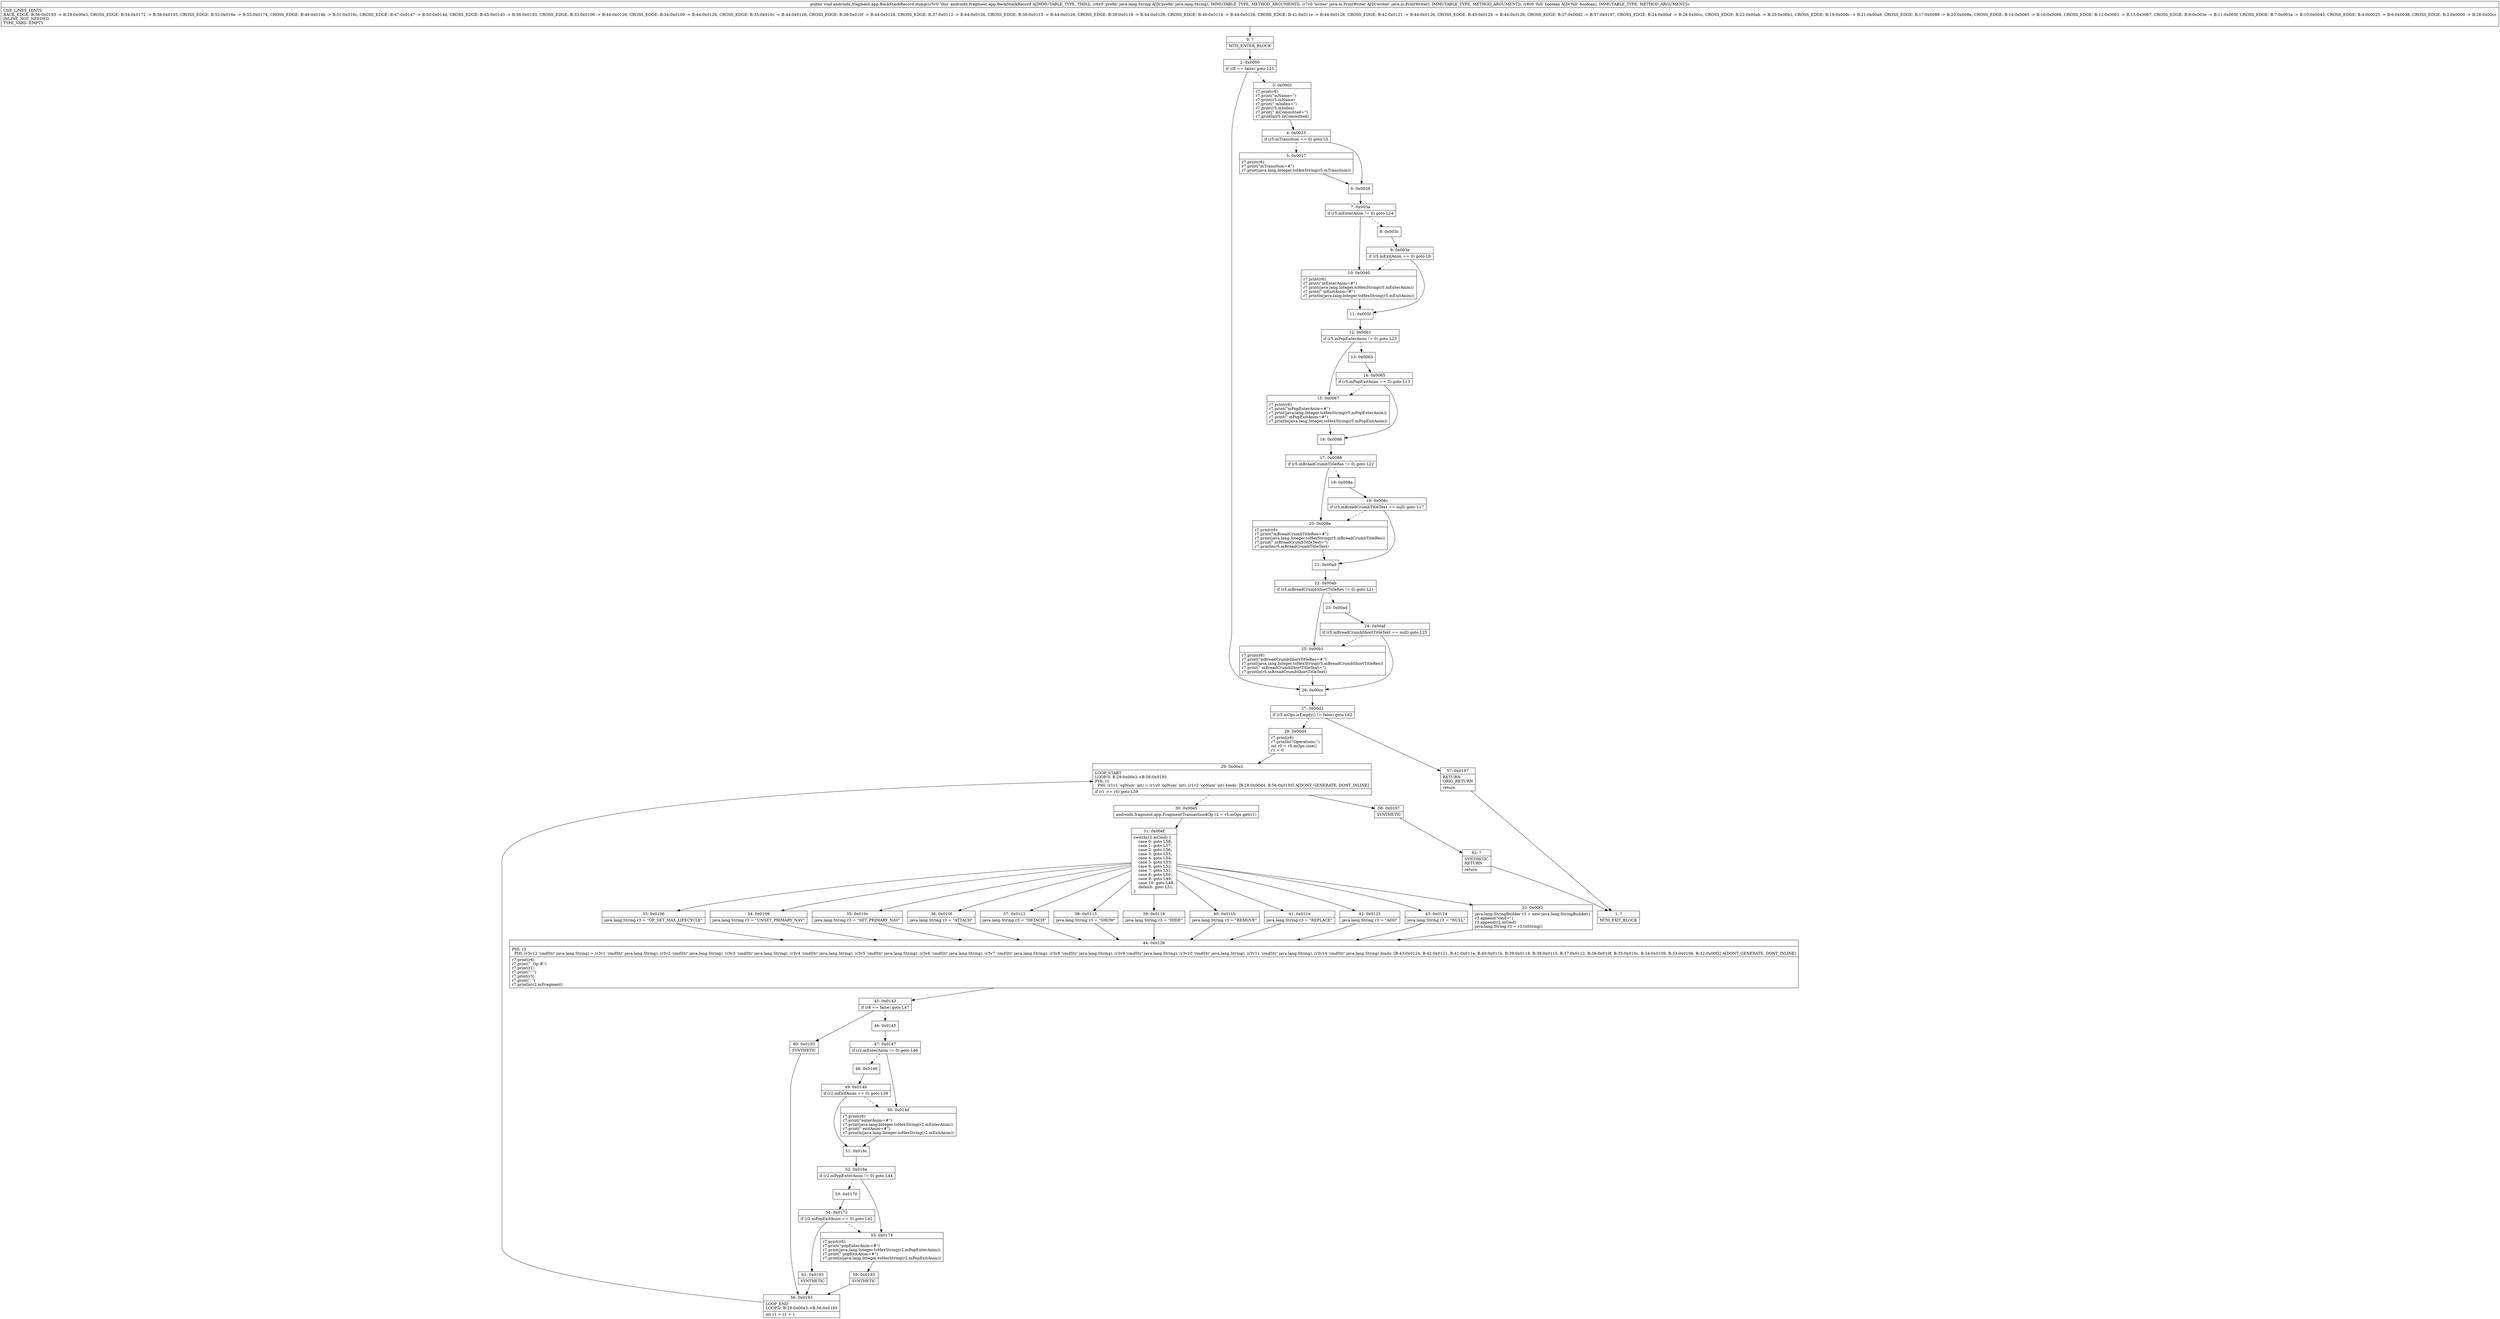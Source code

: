 digraph "CFG forandroidx.fragment.app.BackStackRecord.dump(Ljava\/lang\/String;Ljava\/io\/PrintWriter;Z)V" {
Node_0 [shape=record,label="{0\:\ ?|MTH_ENTER_BLOCK\l}"];
Node_2 [shape=record,label="{2\:\ 0x0000|if (r8 == false) goto L25\l}"];
Node_3 [shape=record,label="{3\:\ 0x0002|r7.print(r6)\lr7.print(\"mName=\")\lr7.print(r5.mName)\lr7.print(\" mIndex=\")\lr7.print(r5.mIndex)\lr7.print(\" mCommitted=\")\lr7.println(r5.mCommitted)\l}"];
Node_4 [shape=record,label="{4\:\ 0x0025|if (r5.mTransition == 0) goto L5\l}"];
Node_5 [shape=record,label="{5\:\ 0x0027|r7.print(r6)\lr7.print(\"mTransition=#\")\lr7.print(java.lang.Integer.toHexString(r5.mTransition))\l}"];
Node_6 [shape=record,label="{6\:\ 0x0038}"];
Node_7 [shape=record,label="{7\:\ 0x003a|if (r5.mEnterAnim != 0) goto L24\l}"];
Node_8 [shape=record,label="{8\:\ 0x003c}"];
Node_9 [shape=record,label="{9\:\ 0x003e|if (r5.mExitAnim == 0) goto L9\l}"];
Node_11 [shape=record,label="{11\:\ 0x005f}"];
Node_12 [shape=record,label="{12\:\ 0x0061|if (r5.mPopEnterAnim != 0) goto L23\l}"];
Node_13 [shape=record,label="{13\:\ 0x0063}"];
Node_14 [shape=record,label="{14\:\ 0x0065|if (r5.mPopExitAnim == 0) goto L13\l}"];
Node_16 [shape=record,label="{16\:\ 0x0086}"];
Node_17 [shape=record,label="{17\:\ 0x0088|if (r5.mBreadCrumbTitleRes != 0) goto L22\l}"];
Node_18 [shape=record,label="{18\:\ 0x008a}"];
Node_19 [shape=record,label="{19\:\ 0x008c|if (r5.mBreadCrumbTitleText == null) goto L17\l}"];
Node_21 [shape=record,label="{21\:\ 0x00a9}"];
Node_22 [shape=record,label="{22\:\ 0x00ab|if (r5.mBreadCrumbShortTitleRes != 0) goto L21\l}"];
Node_23 [shape=record,label="{23\:\ 0x00ad}"];
Node_24 [shape=record,label="{24\:\ 0x00af|if (r5.mBreadCrumbShortTitleText == null) goto L25\l}"];
Node_25 [shape=record,label="{25\:\ 0x00b1|r7.print(r6)\lr7.print(\"mBreadCrumbShortTitleRes=#\")\lr7.print(java.lang.Integer.toHexString(r5.mBreadCrumbShortTitleRes))\lr7.print(\" mBreadCrumbShortTitleText=\")\lr7.println(r5.mBreadCrumbShortTitleText)\l}"];
Node_20 [shape=record,label="{20\:\ 0x008e|r7.print(r6)\lr7.print(\"mBreadCrumbTitleRes=#\")\lr7.print(java.lang.Integer.toHexString(r5.mBreadCrumbTitleRes))\lr7.print(\" mBreadCrumbTitleText=\")\lr7.println(r5.mBreadCrumbTitleText)\l}"];
Node_15 [shape=record,label="{15\:\ 0x0067|r7.print(r6)\lr7.print(\"mPopEnterAnim=#\")\lr7.print(java.lang.Integer.toHexString(r5.mPopEnterAnim))\lr7.print(\" mPopExitAnim=#\")\lr7.println(java.lang.Integer.toHexString(r5.mPopExitAnim))\l}"];
Node_10 [shape=record,label="{10\:\ 0x0040|r7.print(r6)\lr7.print(\"mEnterAnim=#\")\lr7.print(java.lang.Integer.toHexString(r5.mEnterAnim))\lr7.print(\" mExitAnim=#\")\lr7.println(java.lang.Integer.toHexString(r5.mExitAnim))\l}"];
Node_26 [shape=record,label="{26\:\ 0x00cc}"];
Node_27 [shape=record,label="{27\:\ 0x00d2|if (r5.mOps.isEmpty() != false) goto L62\l}"];
Node_28 [shape=record,label="{28\:\ 0x00d4|r7.print(r6)\lr7.println(\"Operations:\")\lint r0 = r5.mOps.size()\lr1 = 0\l}"];
Node_29 [shape=record,label="{29\:\ 0x00e3|LOOP_START\lLOOP:0: B:29:0x00e3\-\>B:56:0x0193\lPHI: r1 \l  PHI: (r1v1 'opNum' int) = (r1v0 'opNum' int), (r1v2 'opNum' int) binds: [B:28:0x00d4, B:56:0x0193] A[DONT_GENERATE, DONT_INLINE]\l|if (r1 \>= r0) goto L59\l}"];
Node_30 [shape=record,label="{30\:\ 0x00e5|androidx.fragment.app.FragmentTransaction$Op r2 = r5.mOps.get(r1)\l}"];
Node_31 [shape=record,label="{31\:\ 0x00ef|switch(r2.mCmd) \{\l    case 0: goto L58;\l    case 1: goto L57;\l    case 2: goto L56;\l    case 3: goto L55;\l    case 4: goto L54;\l    case 5: goto L53;\l    case 6: goto L52;\l    case 7: goto L51;\l    case 8: goto L50;\l    case 9: goto L49;\l    case 10: goto L48;\l    default: goto L31;\l\}\l}"];
Node_32 [shape=record,label="{32\:\ 0x00f2|java.lang.StringBuilder r3 = new java.lang.StringBuilder()\lr3.append(\"cmd=\")\lr3.append(r2.mCmd)\ljava.lang.String r3 = r3.toString()\l}"];
Node_44 [shape=record,label="{44\:\ 0x0126|PHI: r3 \l  PHI: (r3v12 'cmdStr' java.lang.String) = (r3v1 'cmdStr' java.lang.String), (r3v2 'cmdStr' java.lang.String), (r3v3 'cmdStr' java.lang.String), (r3v4 'cmdStr' java.lang.String), (r3v5 'cmdStr' java.lang.String), (r3v6 'cmdStr' java.lang.String), (r3v7 'cmdStr' java.lang.String), (r3v8 'cmdStr' java.lang.String), (r3v9 'cmdStr' java.lang.String), (r3v10 'cmdStr' java.lang.String), (r3v11 'cmdStr' java.lang.String), (r3v14 'cmdStr' java.lang.String) binds: [B:43:0x0124, B:42:0x0121, B:41:0x011e, B:40:0x011b, B:39:0x0118, B:38:0x0115, B:37:0x0112, B:36:0x010f, B:35:0x010c, B:34:0x0109, B:33:0x0106, B:32:0x00f2] A[DONT_GENERATE, DONT_INLINE]\l|r7.print(r6)\lr7.print(\"  Op #\")\lr7.print(r1)\lr7.print(\": \")\lr7.print(r3)\lr7.print(\" \")\lr7.println(r2.mFragment)\l}"];
Node_45 [shape=record,label="{45\:\ 0x0143|if (r8 == false) goto L47\l}"];
Node_46 [shape=record,label="{46\:\ 0x0145}"];
Node_47 [shape=record,label="{47\:\ 0x0147|if (r2.mEnterAnim != 0) goto L46\l}"];
Node_48 [shape=record,label="{48\:\ 0x0149}"];
Node_49 [shape=record,label="{49\:\ 0x014b|if (r2.mExitAnim == 0) goto L38\l}"];
Node_51 [shape=record,label="{51\:\ 0x016c}"];
Node_52 [shape=record,label="{52\:\ 0x016e|if (r2.mPopEnterAnim != 0) goto L44\l}"];
Node_53 [shape=record,label="{53\:\ 0x0170}"];
Node_54 [shape=record,label="{54\:\ 0x0172|if (r2.mPopExitAnim == 0) goto L42\l}"];
Node_61 [shape=record,label="{61\:\ 0x0193|SYNTHETIC\l}"];
Node_56 [shape=record,label="{56\:\ 0x0193|LOOP_END\lLOOP:0: B:29:0x00e3\-\>B:56:0x0193\l|int r1 = r1 + 1\l}"];
Node_55 [shape=record,label="{55\:\ 0x0174|r7.print(r6)\lr7.print(\"popEnterAnim=#\")\lr7.print(java.lang.Integer.toHexString(r2.mPopEnterAnim))\lr7.print(\" popExitAnim=#\")\lr7.println(java.lang.Integer.toHexString(r2.mPopExitAnim))\l}"];
Node_59 [shape=record,label="{59\:\ 0x0193|SYNTHETIC\l}"];
Node_50 [shape=record,label="{50\:\ 0x014d|r7.print(r6)\lr7.print(\"enterAnim=#\")\lr7.print(java.lang.Integer.toHexString(r2.mEnterAnim))\lr7.print(\" exitAnim=#\")\lr7.println(java.lang.Integer.toHexString(r2.mExitAnim))\l}"];
Node_60 [shape=record,label="{60\:\ 0x0193|SYNTHETIC\l}"];
Node_33 [shape=record,label="{33\:\ 0x0106|java.lang.String r3 = \"OP_SET_MAX_LIFECYCLE\"\l}"];
Node_34 [shape=record,label="{34\:\ 0x0109|java.lang.String r3 = \"UNSET_PRIMARY_NAV\"\l}"];
Node_35 [shape=record,label="{35\:\ 0x010c|java.lang.String r3 = \"SET_PRIMARY_NAV\"\l}"];
Node_36 [shape=record,label="{36\:\ 0x010f|java.lang.String r3 = \"ATTACH\"\l}"];
Node_37 [shape=record,label="{37\:\ 0x0112|java.lang.String r3 = \"DETACH\"\l}"];
Node_38 [shape=record,label="{38\:\ 0x0115|java.lang.String r3 = \"SHOW\"\l}"];
Node_39 [shape=record,label="{39\:\ 0x0118|java.lang.String r3 = \"HIDE\"\l}"];
Node_40 [shape=record,label="{40\:\ 0x011b|java.lang.String r3 = \"REMOVE\"\l}"];
Node_41 [shape=record,label="{41\:\ 0x011e|java.lang.String r3 = \"REPLACE\"\l}"];
Node_42 [shape=record,label="{42\:\ 0x0121|java.lang.String r3 = \"ADD\"\l}"];
Node_43 [shape=record,label="{43\:\ 0x0124|java.lang.String r3 = \"NULL\"\l}"];
Node_58 [shape=record,label="{58\:\ 0x0197|SYNTHETIC\l}"];
Node_62 [shape=record,label="{62\:\ ?|SYNTHETIC\lRETURN\l|return\l}"];
Node_1 [shape=record,label="{1\:\ ?|MTH_EXIT_BLOCK\l}"];
Node_57 [shape=record,label="{57\:\ 0x0197|RETURN\lORIG_RETURN\l|return\l}"];
MethodNode[shape=record,label="{public void androidx.fragment.app.BackStackRecord.dump((r5v0 'this' androidx.fragment.app.BackStackRecord A[IMMUTABLE_TYPE, THIS]), (r6v0 'prefix' java.lang.String A[D('prefix' java.lang.String), IMMUTABLE_TYPE, METHOD_ARGUMENT]), (r7v0 'writer' java.io.PrintWriter A[D('writer' java.io.PrintWriter), IMMUTABLE_TYPE, METHOD_ARGUMENT]), (r8v0 'full' boolean A[D('full' boolean), IMMUTABLE_TYPE, METHOD_ARGUMENT]))  | USE_LINES_HINTS\lBACK_EDGE: B:56:0x0193 \-\> B:29:0x00e3, CROSS_EDGE: B:54:0x0172 \-\> B:56:0x0193, CROSS_EDGE: B:52:0x016e \-\> B:55:0x0174, CROSS_EDGE: B:49:0x014b \-\> B:51:0x016c, CROSS_EDGE: B:47:0x0147 \-\> B:50:0x014d, CROSS_EDGE: B:45:0x0143 \-\> B:56:0x0193, CROSS_EDGE: B:33:0x0106 \-\> B:44:0x0126, CROSS_EDGE: B:34:0x0109 \-\> B:44:0x0126, CROSS_EDGE: B:35:0x010c \-\> B:44:0x0126, CROSS_EDGE: B:36:0x010f \-\> B:44:0x0126, CROSS_EDGE: B:37:0x0112 \-\> B:44:0x0126, CROSS_EDGE: B:38:0x0115 \-\> B:44:0x0126, CROSS_EDGE: B:39:0x0118 \-\> B:44:0x0126, CROSS_EDGE: B:40:0x011b \-\> B:44:0x0126, CROSS_EDGE: B:41:0x011e \-\> B:44:0x0126, CROSS_EDGE: B:42:0x0121 \-\> B:44:0x0126, CROSS_EDGE: B:43:0x0124 \-\> B:44:0x0126, CROSS_EDGE: B:27:0x00d2 \-\> B:57:0x0197, CROSS_EDGE: B:24:0x00af \-\> B:26:0x00cc, CROSS_EDGE: B:22:0x00ab \-\> B:25:0x00b1, CROSS_EDGE: B:19:0x008c \-\> B:21:0x00a9, CROSS_EDGE: B:17:0x0088 \-\> B:20:0x008e, CROSS_EDGE: B:14:0x0065 \-\> B:16:0x0086, CROSS_EDGE: B:12:0x0061 \-\> B:15:0x0067, CROSS_EDGE: B:9:0x003e \-\> B:11:0x005f, CROSS_EDGE: B:7:0x003a \-\> B:10:0x0040, CROSS_EDGE: B:4:0x0025 \-\> B:6:0x0038, CROSS_EDGE: B:2:0x0000 \-\> B:26:0x00cc\lINLINE_NOT_NEEDED\lTYPE_VARS: EMPTY\l}"];
MethodNode -> Node_0;Node_0 -> Node_2;
Node_2 -> Node_3[style=dashed];
Node_2 -> Node_26;
Node_3 -> Node_4;
Node_4 -> Node_5[style=dashed];
Node_4 -> Node_6;
Node_5 -> Node_6;
Node_6 -> Node_7;
Node_7 -> Node_8[style=dashed];
Node_7 -> Node_10;
Node_8 -> Node_9;
Node_9 -> Node_10[style=dashed];
Node_9 -> Node_11;
Node_11 -> Node_12;
Node_12 -> Node_13[style=dashed];
Node_12 -> Node_15;
Node_13 -> Node_14;
Node_14 -> Node_15[style=dashed];
Node_14 -> Node_16;
Node_16 -> Node_17;
Node_17 -> Node_18[style=dashed];
Node_17 -> Node_20;
Node_18 -> Node_19;
Node_19 -> Node_20[style=dashed];
Node_19 -> Node_21;
Node_21 -> Node_22;
Node_22 -> Node_23[style=dashed];
Node_22 -> Node_25;
Node_23 -> Node_24;
Node_24 -> Node_25[style=dashed];
Node_24 -> Node_26;
Node_25 -> Node_26;
Node_20 -> Node_21;
Node_15 -> Node_16;
Node_10 -> Node_11;
Node_26 -> Node_27;
Node_27 -> Node_28[style=dashed];
Node_27 -> Node_57;
Node_28 -> Node_29;
Node_29 -> Node_30[style=dashed];
Node_29 -> Node_58;
Node_30 -> Node_31;
Node_31 -> Node_32;
Node_31 -> Node_33;
Node_31 -> Node_34;
Node_31 -> Node_35;
Node_31 -> Node_36;
Node_31 -> Node_37;
Node_31 -> Node_38;
Node_31 -> Node_39;
Node_31 -> Node_40;
Node_31 -> Node_41;
Node_31 -> Node_42;
Node_31 -> Node_43;
Node_32 -> Node_44;
Node_44 -> Node_45;
Node_45 -> Node_46[style=dashed];
Node_45 -> Node_60;
Node_46 -> Node_47;
Node_47 -> Node_48[style=dashed];
Node_47 -> Node_50;
Node_48 -> Node_49;
Node_49 -> Node_50[style=dashed];
Node_49 -> Node_51;
Node_51 -> Node_52;
Node_52 -> Node_53[style=dashed];
Node_52 -> Node_55;
Node_53 -> Node_54;
Node_54 -> Node_55[style=dashed];
Node_54 -> Node_61;
Node_61 -> Node_56;
Node_56 -> Node_29;
Node_55 -> Node_59;
Node_59 -> Node_56;
Node_50 -> Node_51;
Node_60 -> Node_56;
Node_33 -> Node_44;
Node_34 -> Node_44;
Node_35 -> Node_44;
Node_36 -> Node_44;
Node_37 -> Node_44;
Node_38 -> Node_44;
Node_39 -> Node_44;
Node_40 -> Node_44;
Node_41 -> Node_44;
Node_42 -> Node_44;
Node_43 -> Node_44;
Node_58 -> Node_62;
Node_62 -> Node_1;
Node_57 -> Node_1;
}

